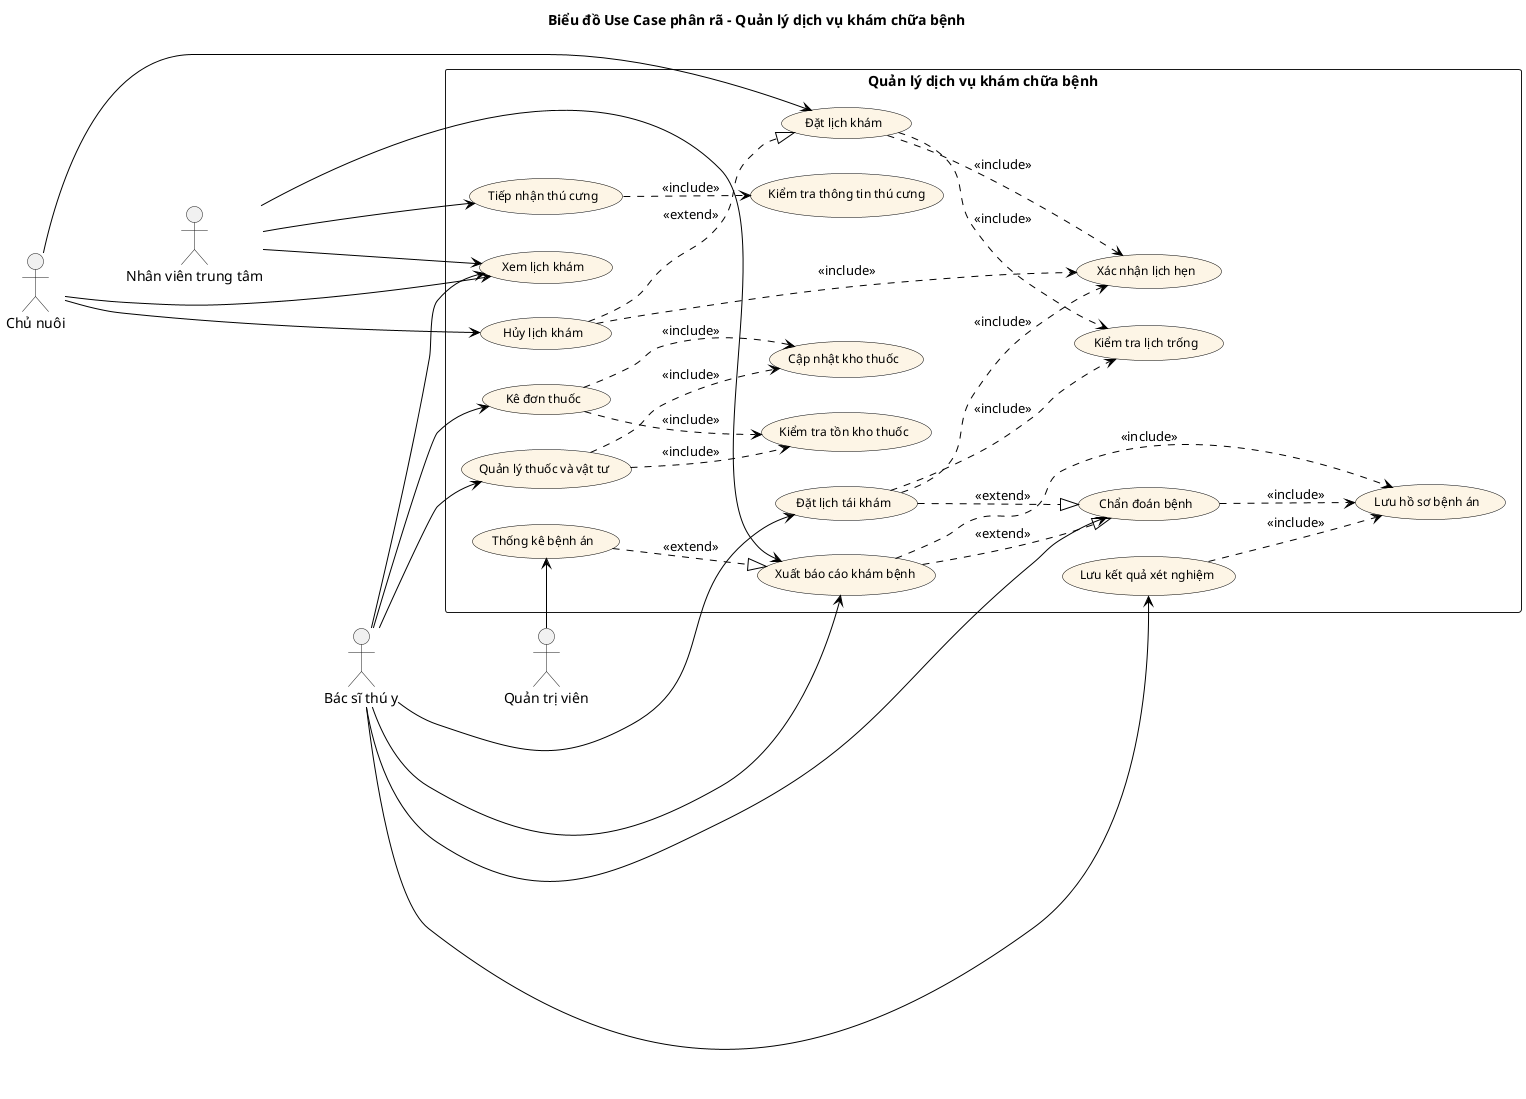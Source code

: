 @startuml medical-service-usecase
title Biểu đồ Use Case phân rã - Quản lý dịch vụ khám chữa bệnh
left to right direction
skinparam packageStyle rectangle
skinparam usecase {
  BackgroundColor #FDF5E6
  BorderColor Black
  ArrowColor Black
  FontSize 12
}

actor "Chủ nuôi" as Owner
actor "Nhân viên trung tâm" as Staff
actor "Bác sĩ thú y" as Vet
actor "Quản trị viên" as Admin

rectangle "Quản lý dịch vụ khám chữa bệnh" {
  ' Quản lý lịch hẹn
  usecase "Đặt lịch khám" as UC1
  usecase "Hủy lịch khám" as UC2
  usecase "Xem lịch khám" as UC3
  usecase "Kiểm tra lịch trống" as UC12
  usecase "Xác nhận lịch hẹn" as UC13

  ' Tiếp nhận và chẩn đoán
  usecase "Tiếp nhận thú cưng" as UC4
  usecase "Kiểm tra thông tin thú cưng" as UC14
  usecase "Chẩn đoán bệnh" as UC5
  usecase "Lưu hồ sơ bệnh án" as UC15

  ' Điều trị và thuốc
  usecase "Kê đơn thuốc" as UC6
  usecase "Lưu kết quả xét nghiệm" as UC7
  usecase "Quản lý thuốc và vật tư" as UC9
  usecase "Kiểm tra tồn kho thuốc" as UC16
  usecase "Cập nhật kho thuốc" as UC17

  ' Theo dõi và báo cáo
  usecase "Đặt lịch tái khám" as UC8
  usecase "Xuất báo cáo khám bệnh" as UC10
  usecase "Thống kê bệnh án" as UC11

  ' Sắp xếp vị trí các actor
  Owner -[hidden]-> Staff
  Staff -[hidden]-> Vet
  Vet -[hidden]-> Admin

  ' Các mối quan hệ include
  UC1 ..> UC12 : <<include>>
  UC1 ..> UC13 : <<include>>
  UC2 ..> UC13 : <<include>>
  UC4 ..> UC14 : <<include>>
  UC5 ..> UC15 : <<include>>
  UC6 ..> UC16 : <<include>>
  UC6 ..> UC17 : <<include>>
  UC7 ..> UC15 : <<include>>
  UC8 ..> UC12 : <<include>>
  UC8 ..> UC13 : <<include>>
  UC9 ..> UC16 : <<include>>
  UC9 ..> UC17 : <<include>>
  UC10 ..> UC15 : <<include>>

  ' Các mối quan hệ extend
  UC2 ..|> UC1 : <<extend>>
  UC8 ..|> UC5 : <<extend>>
  UC10 ..|> UC5 : <<extend>>
  UC11 ..|> UC10 : <<extend>>

  ' Các mối quan hệ với actor
  Owner --> UC1
  Owner --> UC2
  Owner --> UC3

  Staff --> UC3
  Staff --> UC4
  Staff --> UC10

  Vet --> UC3
  Vet --> UC5
  Vet --> UC6
  Vet --> UC7
  Vet --> UC8
  Vet --> UC9
  Vet --> UC10

  Admin --> UC11
}
@enduml 